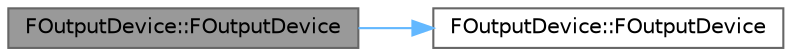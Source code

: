 digraph "FOutputDevice::FOutputDevice"
{
 // INTERACTIVE_SVG=YES
 // LATEX_PDF_SIZE
  bgcolor="transparent";
  edge [fontname=Helvetica,fontsize=10,labelfontname=Helvetica,labelfontsize=10];
  node [fontname=Helvetica,fontsize=10,shape=box,height=0.2,width=0.4];
  rankdir="LR";
  Node1 [id="Node000001",label="FOutputDevice::FOutputDevice",height=0.2,width=0.4,color="gray40", fillcolor="grey60", style="filled", fontcolor="black",tooltip=" "];
  Node1 -> Node2 [id="edge1_Node000001_Node000002",color="steelblue1",style="solid",tooltip=" "];
  Node2 [id="Node000002",label="FOutputDevice::FOutputDevice",height=0.2,width=0.4,color="grey40", fillcolor="white", style="filled",URL="$d6/dfe/classFOutputDevice.html#a7e23ab09e028c875e4cb8b9edd33b750",tooltip=" "];
}
